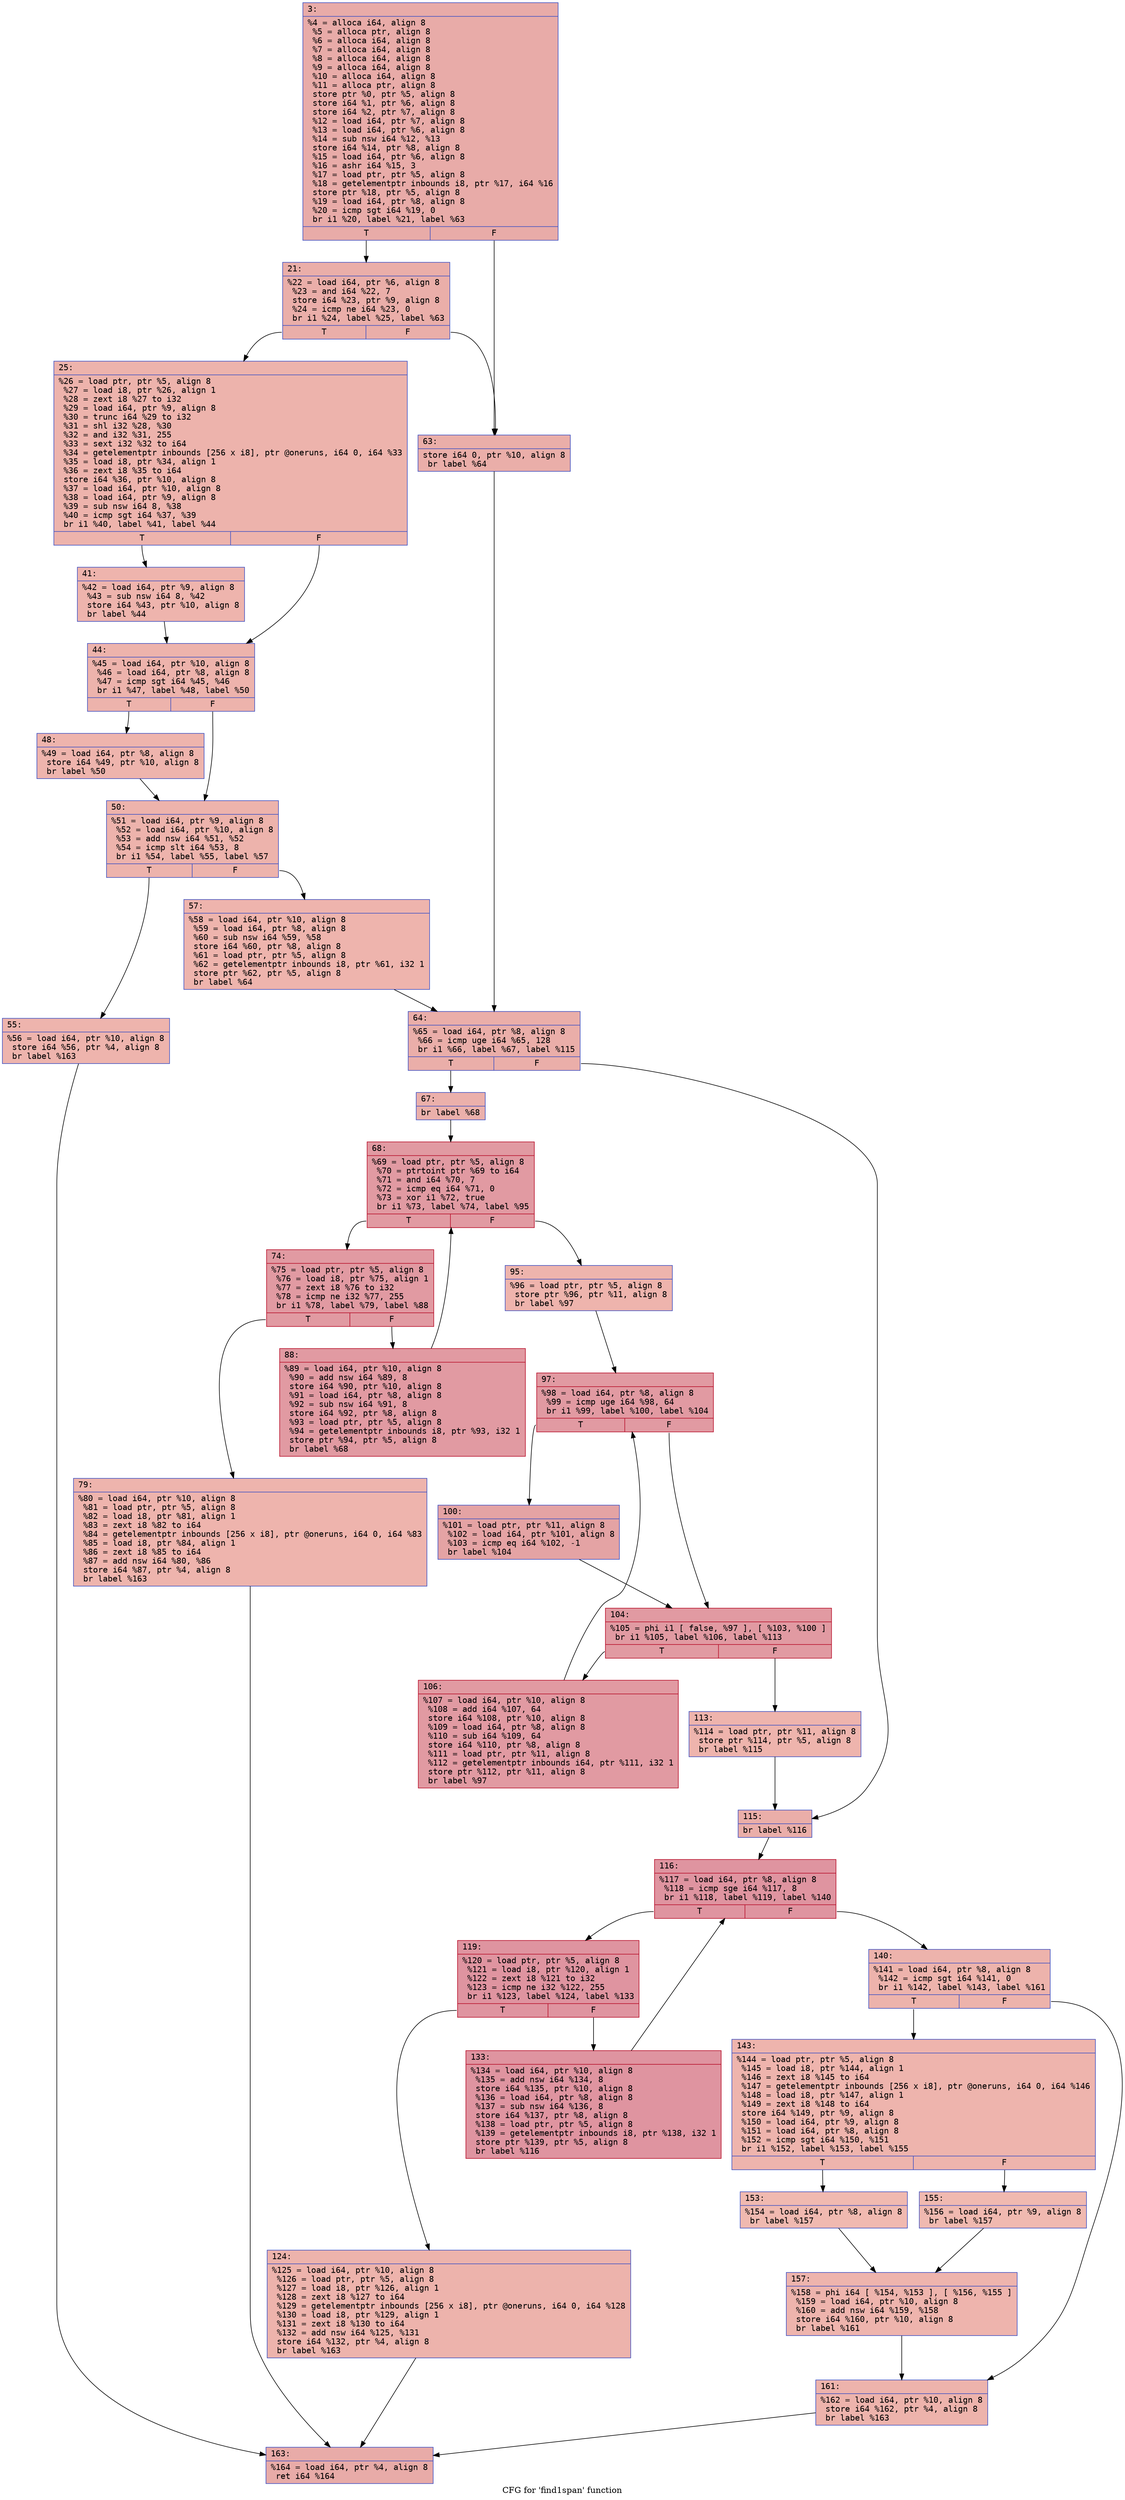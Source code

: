 digraph "CFG for 'find1span' function" {
	label="CFG for 'find1span' function";

	Node0x6000005c3c00 [shape=record,color="#3d50c3ff", style=filled, fillcolor="#cc403a70" fontname="Courier",label="{3:\l|  %4 = alloca i64, align 8\l  %5 = alloca ptr, align 8\l  %6 = alloca i64, align 8\l  %7 = alloca i64, align 8\l  %8 = alloca i64, align 8\l  %9 = alloca i64, align 8\l  %10 = alloca i64, align 8\l  %11 = alloca ptr, align 8\l  store ptr %0, ptr %5, align 8\l  store i64 %1, ptr %6, align 8\l  store i64 %2, ptr %7, align 8\l  %12 = load i64, ptr %7, align 8\l  %13 = load i64, ptr %6, align 8\l  %14 = sub nsw i64 %12, %13\l  store i64 %14, ptr %8, align 8\l  %15 = load i64, ptr %6, align 8\l  %16 = ashr i64 %15, 3\l  %17 = load ptr, ptr %5, align 8\l  %18 = getelementptr inbounds i8, ptr %17, i64 %16\l  store ptr %18, ptr %5, align 8\l  %19 = load i64, ptr %8, align 8\l  %20 = icmp sgt i64 %19, 0\l  br i1 %20, label %21, label %63\l|{<s0>T|<s1>F}}"];
	Node0x6000005c3c00:s0 -> Node0x6000005c3c50[tooltip="3 -> 21\nProbability 62.50%" ];
	Node0x6000005c3c00:s1 -> Node0x6000005c3ed0[tooltip="3 -> 63\nProbability 37.50%" ];
	Node0x6000005c3c50 [shape=record,color="#3d50c3ff", style=filled, fillcolor="#d0473d70" fontname="Courier",label="{21:\l|  %22 = load i64, ptr %6, align 8\l  %23 = and i64 %22, 7\l  store i64 %23, ptr %9, align 8\l  %24 = icmp ne i64 %23, 0\l  br i1 %24, label %25, label %63\l|{<s0>T|<s1>F}}"];
	Node0x6000005c3c50:s0 -> Node0x6000005c3ca0[tooltip="21 -> 25\nProbability 62.50%" ];
	Node0x6000005c3c50:s1 -> Node0x6000005c3ed0[tooltip="21 -> 63\nProbability 37.50%" ];
	Node0x6000005c3ca0 [shape=record,color="#3d50c3ff", style=filled, fillcolor="#d6524470" fontname="Courier",label="{25:\l|  %26 = load ptr, ptr %5, align 8\l  %27 = load i8, ptr %26, align 1\l  %28 = zext i8 %27 to i32\l  %29 = load i64, ptr %9, align 8\l  %30 = trunc i64 %29 to i32\l  %31 = shl i32 %28, %30\l  %32 = and i32 %31, 255\l  %33 = sext i32 %32 to i64\l  %34 = getelementptr inbounds [256 x i8], ptr @oneruns, i64 0, i64 %33\l  %35 = load i8, ptr %34, align 1\l  %36 = zext i8 %35 to i64\l  store i64 %36, ptr %10, align 8\l  %37 = load i64, ptr %10, align 8\l  %38 = load i64, ptr %9, align 8\l  %39 = sub nsw i64 8, %38\l  %40 = icmp sgt i64 %37, %39\l  br i1 %40, label %41, label %44\l|{<s0>T|<s1>F}}"];
	Node0x6000005c3ca0:s0 -> Node0x6000005c3cf0[tooltip="25 -> 41\nProbability 50.00%" ];
	Node0x6000005c3ca0:s1 -> Node0x6000005c3d40[tooltip="25 -> 44\nProbability 50.00%" ];
	Node0x6000005c3cf0 [shape=record,color="#3d50c3ff", style=filled, fillcolor="#d8564670" fontname="Courier",label="{41:\l|  %42 = load i64, ptr %9, align 8\l  %43 = sub nsw i64 8, %42\l  store i64 %43, ptr %10, align 8\l  br label %44\l}"];
	Node0x6000005c3cf0 -> Node0x6000005c3d40[tooltip="41 -> 44\nProbability 100.00%" ];
	Node0x6000005c3d40 [shape=record,color="#3d50c3ff", style=filled, fillcolor="#d6524470" fontname="Courier",label="{44:\l|  %45 = load i64, ptr %10, align 8\l  %46 = load i64, ptr %8, align 8\l  %47 = icmp sgt i64 %45, %46\l  br i1 %47, label %48, label %50\l|{<s0>T|<s1>F}}"];
	Node0x6000005c3d40:s0 -> Node0x6000005c3d90[tooltip="44 -> 48\nProbability 50.00%" ];
	Node0x6000005c3d40:s1 -> Node0x6000005c3de0[tooltip="44 -> 50\nProbability 50.00%" ];
	Node0x6000005c3d90 [shape=record,color="#3d50c3ff", style=filled, fillcolor="#d8564670" fontname="Courier",label="{48:\l|  %49 = load i64, ptr %8, align 8\l  store i64 %49, ptr %10, align 8\l  br label %50\l}"];
	Node0x6000005c3d90 -> Node0x6000005c3de0[tooltip="48 -> 50\nProbability 100.00%" ];
	Node0x6000005c3de0 [shape=record,color="#3d50c3ff", style=filled, fillcolor="#d6524470" fontname="Courier",label="{50:\l|  %51 = load i64, ptr %9, align 8\l  %52 = load i64, ptr %10, align 8\l  %53 = add nsw i64 %51, %52\l  %54 = icmp slt i64 %53, 8\l  br i1 %54, label %55, label %57\l|{<s0>T|<s1>F}}"];
	Node0x6000005c3de0:s0 -> Node0x6000005c3e30[tooltip="50 -> 55\nProbability 50.00%" ];
	Node0x6000005c3de0:s1 -> Node0x6000005c3e80[tooltip="50 -> 57\nProbability 50.00%" ];
	Node0x6000005c3e30 [shape=record,color="#3d50c3ff", style=filled, fillcolor="#d8564670" fontname="Courier",label="{55:\l|  %56 = load i64, ptr %10, align 8\l  store i64 %56, ptr %4, align 8\l  br label %163\l}"];
	Node0x6000005c3e30 -> Node0x6000005c4690[tooltip="55 -> 163\nProbability 100.00%" ];
	Node0x6000005c3e80 [shape=record,color="#3d50c3ff", style=filled, fillcolor="#d8564670" fontname="Courier",label="{57:\l|  %58 = load i64, ptr %10, align 8\l  %59 = load i64, ptr %8, align 8\l  %60 = sub nsw i64 %59, %58\l  store i64 %60, ptr %8, align 8\l  %61 = load ptr, ptr %5, align 8\l  %62 = getelementptr inbounds i8, ptr %61, i32 1\l  store ptr %62, ptr %5, align 8\l  br label %64\l}"];
	Node0x6000005c3e80 -> Node0x6000005c3f20[tooltip="57 -> 64\nProbability 100.00%" ];
	Node0x6000005c3ed0 [shape=record,color="#3d50c3ff", style=filled, fillcolor="#d0473d70" fontname="Courier",label="{63:\l|  store i64 0, ptr %10, align 8\l  br label %64\l}"];
	Node0x6000005c3ed0 -> Node0x6000005c3f20[tooltip="63 -> 64\nProbability 100.00%" ];
	Node0x6000005c3f20 [shape=record,color="#3d50c3ff", style=filled, fillcolor="#d0473d70" fontname="Courier",label="{64:\l|  %65 = load i64, ptr %8, align 8\l  %66 = icmp uge i64 %65, 128\l  br i1 %66, label %67, label %115\l|{<s0>T|<s1>F}}"];
	Node0x6000005c3f20:s0 -> Node0x6000005c3f70[tooltip="64 -> 67\nProbability 50.00%" ];
	Node0x6000005c3f20:s1 -> Node0x6000005c4320[tooltip="64 -> 115\nProbability 50.00%" ];
	Node0x6000005c3f70 [shape=record,color="#3d50c3ff", style=filled, fillcolor="#d24b4070" fontname="Courier",label="{67:\l|  br label %68\l}"];
	Node0x6000005c3f70 -> Node0x6000005c4000[tooltip="67 -> 68\nProbability 100.00%" ];
	Node0x6000005c4000 [shape=record,color="#b70d28ff", style=filled, fillcolor="#bb1b2c70" fontname="Courier",label="{68:\l|  %69 = load ptr, ptr %5, align 8\l  %70 = ptrtoint ptr %69 to i64\l  %71 = and i64 %70, 7\l  %72 = icmp eq i64 %71, 0\l  %73 = xor i1 %72, true\l  br i1 %73, label %74, label %95\l|{<s0>T|<s1>F}}"];
	Node0x6000005c4000:s0 -> Node0x6000005c4050[tooltip="68 -> 74\nProbability 96.88%" ];
	Node0x6000005c4000:s1 -> Node0x6000005c4140[tooltip="68 -> 95\nProbability 3.12%" ];
	Node0x6000005c4050 [shape=record,color="#b70d28ff", style=filled, fillcolor="#bb1b2c70" fontname="Courier",label="{74:\l|  %75 = load ptr, ptr %5, align 8\l  %76 = load i8, ptr %75, align 1\l  %77 = zext i8 %76 to i32\l  %78 = icmp ne i32 %77, 255\l  br i1 %78, label %79, label %88\l|{<s0>T|<s1>F}}"];
	Node0x6000005c4050:s0 -> Node0x6000005c40a0[tooltip="74 -> 79\nProbability 3.12%" ];
	Node0x6000005c4050:s1 -> Node0x6000005c40f0[tooltip="74 -> 88\nProbability 96.88%" ];
	Node0x6000005c40a0 [shape=record,color="#3d50c3ff", style=filled, fillcolor="#d8564670" fontname="Courier",label="{79:\l|  %80 = load i64, ptr %10, align 8\l  %81 = load ptr, ptr %5, align 8\l  %82 = load i8, ptr %81, align 1\l  %83 = zext i8 %82 to i64\l  %84 = getelementptr inbounds [256 x i8], ptr @oneruns, i64 0, i64 %83\l  %85 = load i8, ptr %84, align 1\l  %86 = zext i8 %85 to i64\l  %87 = add nsw i64 %80, %86\l  store i64 %87, ptr %4, align 8\l  br label %163\l}"];
	Node0x6000005c40a0 -> Node0x6000005c4690[tooltip="79 -> 163\nProbability 100.00%" ];
	Node0x6000005c40f0 [shape=record,color="#b70d28ff", style=filled, fillcolor="#bb1b2c70" fontname="Courier",label="{88:\l|  %89 = load i64, ptr %10, align 8\l  %90 = add nsw i64 %89, 8\l  store i64 %90, ptr %10, align 8\l  %91 = load i64, ptr %8, align 8\l  %92 = sub nsw i64 %91, 8\l  store i64 %92, ptr %8, align 8\l  %93 = load ptr, ptr %5, align 8\l  %94 = getelementptr inbounds i8, ptr %93, i32 1\l  store ptr %94, ptr %5, align 8\l  br label %68\l}"];
	Node0x6000005c40f0 -> Node0x6000005c4000[tooltip="88 -> 68\nProbability 100.00%" ];
	Node0x6000005c4140 [shape=record,color="#3d50c3ff", style=filled, fillcolor="#d8564670" fontname="Courier",label="{95:\l|  %96 = load ptr, ptr %5, align 8\l  store ptr %96, ptr %11, align 8\l  br label %97\l}"];
	Node0x6000005c4140 -> Node0x6000005c4190[tooltip="95 -> 97\nProbability 100.00%" ];
	Node0x6000005c4190 [shape=record,color="#b70d28ff", style=filled, fillcolor="#bb1b2c70" fontname="Courier",label="{97:\l|  %98 = load i64, ptr %8, align 8\l  %99 = icmp uge i64 %98, 64\l  br i1 %99, label %100, label %104\l|{<s0>T|<s1>F}}"];
	Node0x6000005c4190:s0 -> Node0x6000005c41e0[tooltip="97 -> 100\nProbability 50.00%" ];
	Node0x6000005c4190:s1 -> Node0x6000005c4230[tooltip="97 -> 104\nProbability 50.00%" ];
	Node0x6000005c41e0 [shape=record,color="#3d50c3ff", style=filled, fillcolor="#c32e3170" fontname="Courier",label="{100:\l|  %101 = load ptr, ptr %11, align 8\l  %102 = load i64, ptr %101, align 8\l  %103 = icmp eq i64 %102, -1\l  br label %104\l}"];
	Node0x6000005c41e0 -> Node0x6000005c4230[tooltip="100 -> 104\nProbability 100.00%" ];
	Node0x6000005c4230 [shape=record,color="#b70d28ff", style=filled, fillcolor="#bb1b2c70" fontname="Courier",label="{104:\l|  %105 = phi i1 [ false, %97 ], [ %103, %100 ]\l  br i1 %105, label %106, label %113\l|{<s0>T|<s1>F}}"];
	Node0x6000005c4230:s0 -> Node0x6000005c4280[tooltip="104 -> 106\nProbability 96.88%" ];
	Node0x6000005c4230:s1 -> Node0x6000005c42d0[tooltip="104 -> 113\nProbability 3.12%" ];
	Node0x6000005c4280 [shape=record,color="#b70d28ff", style=filled, fillcolor="#bb1b2c70" fontname="Courier",label="{106:\l|  %107 = load i64, ptr %10, align 8\l  %108 = add i64 %107, 64\l  store i64 %108, ptr %10, align 8\l  %109 = load i64, ptr %8, align 8\l  %110 = sub i64 %109, 64\l  store i64 %110, ptr %8, align 8\l  %111 = load ptr, ptr %11, align 8\l  %112 = getelementptr inbounds i64, ptr %111, i32 1\l  store ptr %112, ptr %11, align 8\l  br label %97\l}"];
	Node0x6000005c4280 -> Node0x6000005c4190[tooltip="106 -> 97\nProbability 100.00%" ];
	Node0x6000005c42d0 [shape=record,color="#3d50c3ff", style=filled, fillcolor="#d8564670" fontname="Courier",label="{113:\l|  %114 = load ptr, ptr %11, align 8\l  store ptr %114, ptr %5, align 8\l  br label %115\l}"];
	Node0x6000005c42d0 -> Node0x6000005c4320[tooltip="113 -> 115\nProbability 100.00%" ];
	Node0x6000005c4320 [shape=record,color="#3d50c3ff", style=filled, fillcolor="#d0473d70" fontname="Courier",label="{115:\l|  br label %116\l}"];
	Node0x6000005c4320 -> Node0x6000005c4370[tooltip="115 -> 116\nProbability 100.00%" ];
	Node0x6000005c4370 [shape=record,color="#b70d28ff", style=filled, fillcolor="#b70d2870" fontname="Courier",label="{116:\l|  %117 = load i64, ptr %8, align 8\l  %118 = icmp sge i64 %117, 8\l  br i1 %118, label %119, label %140\l|{<s0>T|<s1>F}}"];
	Node0x6000005c4370:s0 -> Node0x6000005c43c0[tooltip="116 -> 119\nProbability 96.88%" ];
	Node0x6000005c4370:s1 -> Node0x6000005c44b0[tooltip="116 -> 140\nProbability 3.12%" ];
	Node0x6000005c43c0 [shape=record,color="#b70d28ff", style=filled, fillcolor="#b70d2870" fontname="Courier",label="{119:\l|  %120 = load ptr, ptr %5, align 8\l  %121 = load i8, ptr %120, align 1\l  %122 = zext i8 %121 to i32\l  %123 = icmp ne i32 %122, 255\l  br i1 %123, label %124, label %133\l|{<s0>T|<s1>F}}"];
	Node0x6000005c43c0:s0 -> Node0x6000005c4410[tooltip="119 -> 124\nProbability 3.12%" ];
	Node0x6000005c43c0:s1 -> Node0x6000005c4460[tooltip="119 -> 133\nProbability 96.88%" ];
	Node0x6000005c4410 [shape=record,color="#3d50c3ff", style=filled, fillcolor="#d6524470" fontname="Courier",label="{124:\l|  %125 = load i64, ptr %10, align 8\l  %126 = load ptr, ptr %5, align 8\l  %127 = load i8, ptr %126, align 1\l  %128 = zext i8 %127 to i64\l  %129 = getelementptr inbounds [256 x i8], ptr @oneruns, i64 0, i64 %128\l  %130 = load i8, ptr %129, align 1\l  %131 = zext i8 %130 to i64\l  %132 = add nsw i64 %125, %131\l  store i64 %132, ptr %4, align 8\l  br label %163\l}"];
	Node0x6000005c4410 -> Node0x6000005c4690[tooltip="124 -> 163\nProbability 100.00%" ];
	Node0x6000005c4460 [shape=record,color="#b70d28ff", style=filled, fillcolor="#b70d2870" fontname="Courier",label="{133:\l|  %134 = load i64, ptr %10, align 8\l  %135 = add nsw i64 %134, 8\l  store i64 %135, ptr %10, align 8\l  %136 = load i64, ptr %8, align 8\l  %137 = sub nsw i64 %136, 8\l  store i64 %137, ptr %8, align 8\l  %138 = load ptr, ptr %5, align 8\l  %139 = getelementptr inbounds i8, ptr %138, i32 1\l  store ptr %139, ptr %5, align 8\l  br label %116\l}"];
	Node0x6000005c4460 -> Node0x6000005c4370[tooltip="133 -> 116\nProbability 100.00%" ];
	Node0x6000005c44b0 [shape=record,color="#3d50c3ff", style=filled, fillcolor="#d6524470" fontname="Courier",label="{140:\l|  %141 = load i64, ptr %8, align 8\l  %142 = icmp sgt i64 %141, 0\l  br i1 %142, label %143, label %161\l|{<s0>T|<s1>F}}"];
	Node0x6000005c44b0:s0 -> Node0x6000005c4500[tooltip="140 -> 143\nProbability 62.50%" ];
	Node0x6000005c44b0:s1 -> Node0x6000005c4640[tooltip="140 -> 161\nProbability 37.50%" ];
	Node0x6000005c4500 [shape=record,color="#3d50c3ff", style=filled, fillcolor="#d8564670" fontname="Courier",label="{143:\l|  %144 = load ptr, ptr %5, align 8\l  %145 = load i8, ptr %144, align 1\l  %146 = zext i8 %145 to i64\l  %147 = getelementptr inbounds [256 x i8], ptr @oneruns, i64 0, i64 %146\l  %148 = load i8, ptr %147, align 1\l  %149 = zext i8 %148 to i64\l  store i64 %149, ptr %9, align 8\l  %150 = load i64, ptr %9, align 8\l  %151 = load i64, ptr %8, align 8\l  %152 = icmp sgt i64 %150, %151\l  br i1 %152, label %153, label %155\l|{<s0>T|<s1>F}}"];
	Node0x6000005c4500:s0 -> Node0x6000005c4550[tooltip="143 -> 153\nProbability 50.00%" ];
	Node0x6000005c4500:s1 -> Node0x6000005c45a0[tooltip="143 -> 155\nProbability 50.00%" ];
	Node0x6000005c4550 [shape=record,color="#3d50c3ff", style=filled, fillcolor="#de614d70" fontname="Courier",label="{153:\l|  %154 = load i64, ptr %8, align 8\l  br label %157\l}"];
	Node0x6000005c4550 -> Node0x6000005c45f0[tooltip="153 -> 157\nProbability 100.00%" ];
	Node0x6000005c45a0 [shape=record,color="#3d50c3ff", style=filled, fillcolor="#de614d70" fontname="Courier",label="{155:\l|  %156 = load i64, ptr %9, align 8\l  br label %157\l}"];
	Node0x6000005c45a0 -> Node0x6000005c45f0[tooltip="155 -> 157\nProbability 100.00%" ];
	Node0x6000005c45f0 [shape=record,color="#3d50c3ff", style=filled, fillcolor="#d8564670" fontname="Courier",label="{157:\l|  %158 = phi i64 [ %154, %153 ], [ %156, %155 ]\l  %159 = load i64, ptr %10, align 8\l  %160 = add nsw i64 %159, %158\l  store i64 %160, ptr %10, align 8\l  br label %161\l}"];
	Node0x6000005c45f0 -> Node0x6000005c4640[tooltip="157 -> 161\nProbability 100.00%" ];
	Node0x6000005c4640 [shape=record,color="#3d50c3ff", style=filled, fillcolor="#d6524470" fontname="Courier",label="{161:\l|  %162 = load i64, ptr %10, align 8\l  store i64 %162, ptr %4, align 8\l  br label %163\l}"];
	Node0x6000005c4640 -> Node0x6000005c4690[tooltip="161 -> 163\nProbability 100.00%" ];
	Node0x6000005c4690 [shape=record,color="#3d50c3ff", style=filled, fillcolor="#cc403a70" fontname="Courier",label="{163:\l|  %164 = load i64, ptr %4, align 8\l  ret i64 %164\l}"];
}

